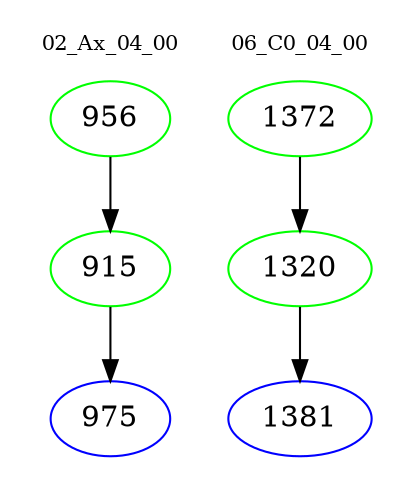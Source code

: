 digraph{
subgraph cluster_0 {
color = white
label = "02_Ax_04_00";
fontsize=10;
T0_956 [label="956", color="green"]
T0_956 -> T0_915 [color="black"]
T0_915 [label="915", color="green"]
T0_915 -> T0_975 [color="black"]
T0_975 [label="975", color="blue"]
}
subgraph cluster_1 {
color = white
label = "06_C0_04_00";
fontsize=10;
T1_1372 [label="1372", color="green"]
T1_1372 -> T1_1320 [color="black"]
T1_1320 [label="1320", color="green"]
T1_1320 -> T1_1381 [color="black"]
T1_1381 [label="1381", color="blue"]
}
}

